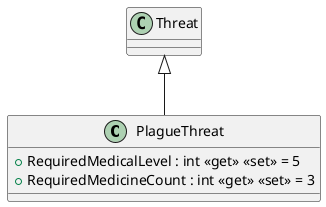 @startuml
class PlagueThreat {
    + RequiredMedicalLevel : int <<get>> <<set>> = 5
    + RequiredMedicineCount : int <<get>> <<set>> = 3
}
Threat <|-- PlagueThreat
@enduml
